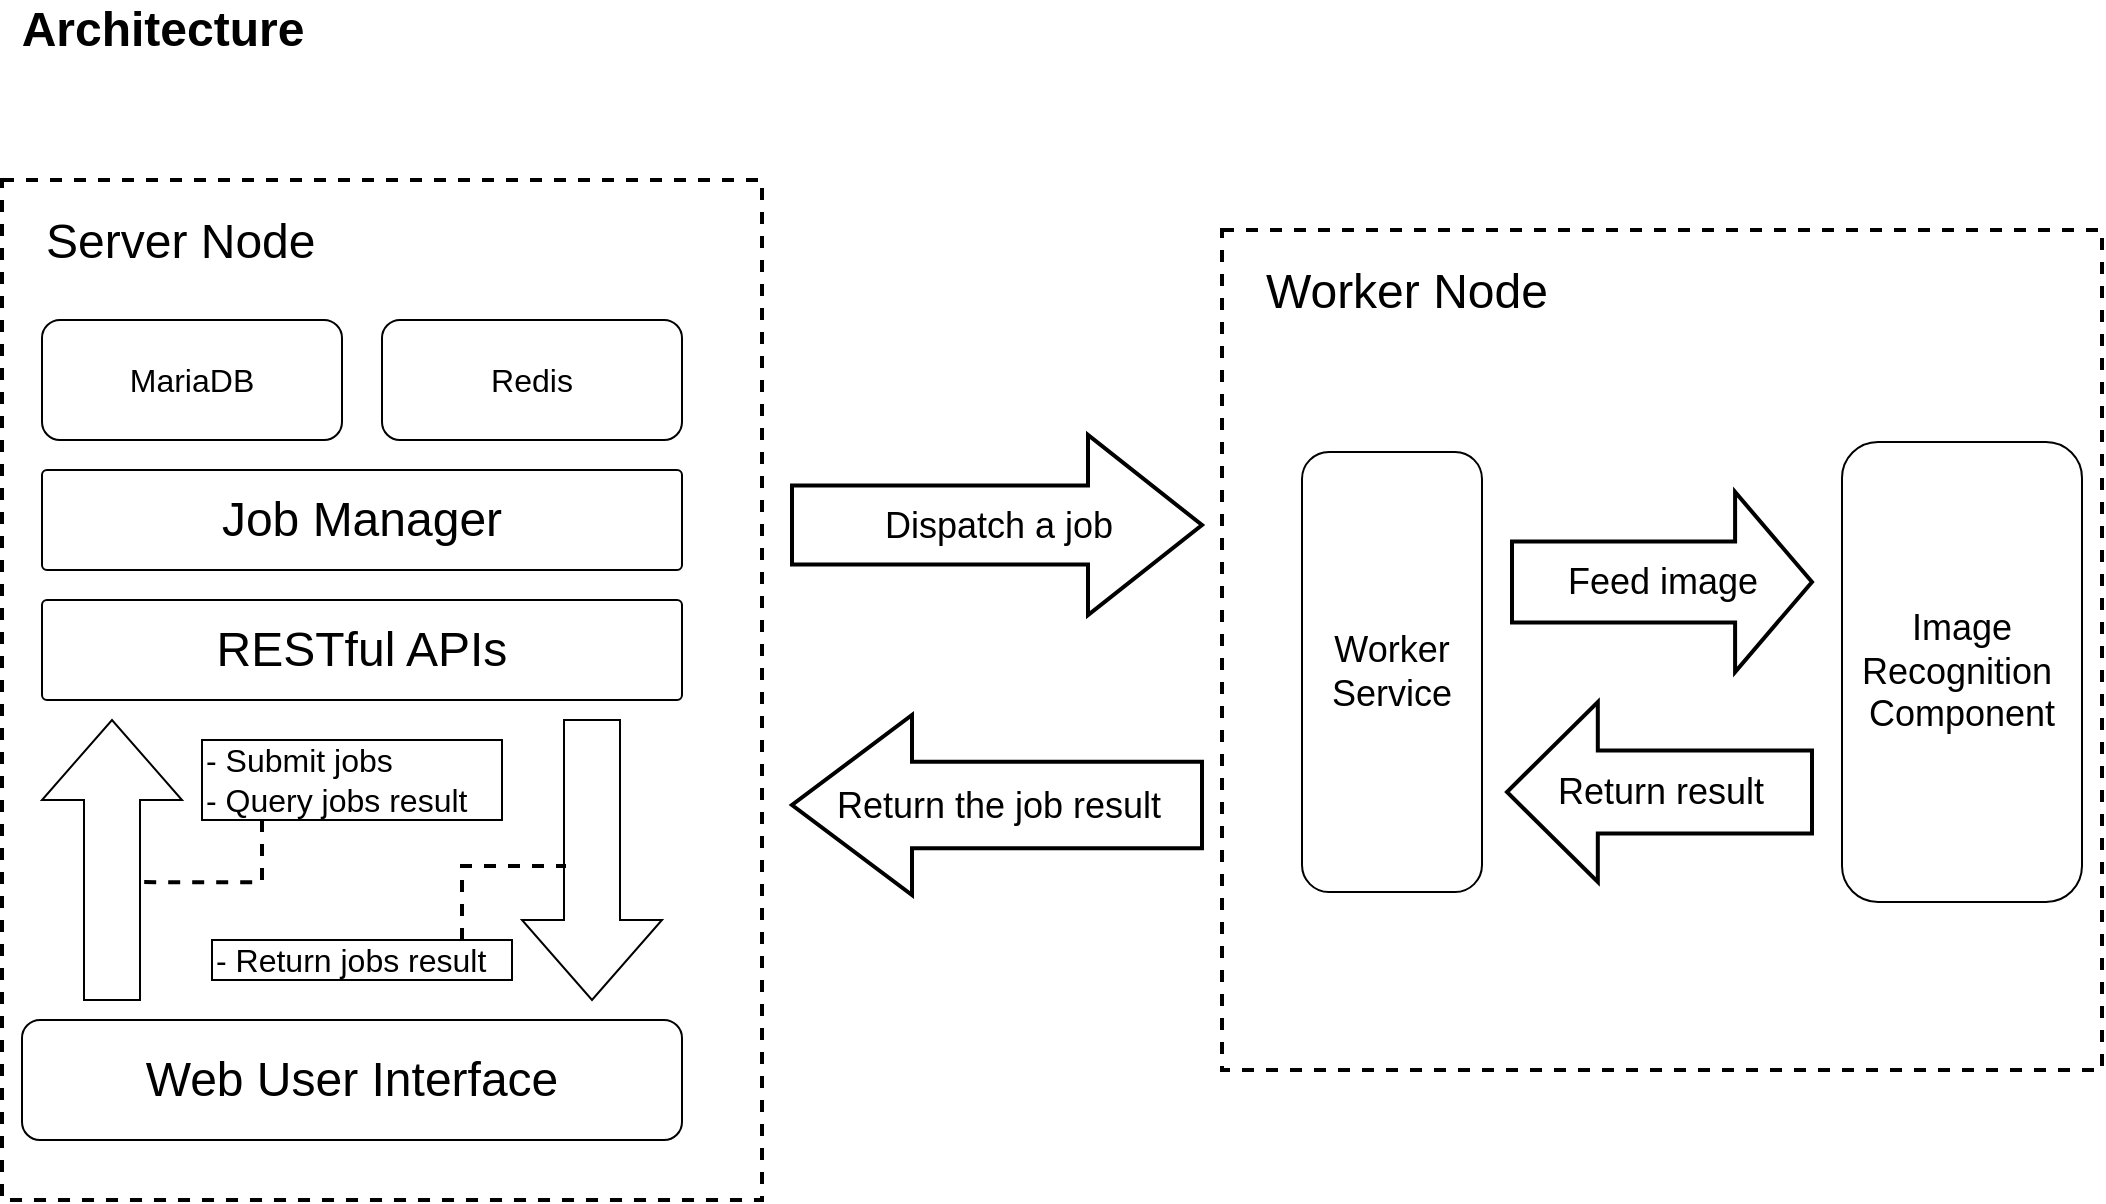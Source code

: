 <mxfile version="13.9.1" type="github" pages="2">
  <diagram id="QzmgXXAo4VwA-1DjOfG2" name="Architecture Diagram">
    <mxGraphModel dx="1293" dy="756" grid="1" gridSize="10" guides="1" tooltips="1" connect="1" arrows="1" fold="1" page="1" pageScale="1" pageWidth="850" pageHeight="1100" math="0" shadow="0">
      <root>
        <mxCell id="0" />
        <mxCell id="1" parent="0" />
        <mxCell id="m7dSKkvTJnaMtns3MKiU-33" value="" style="rounded=0;whiteSpace=wrap;html=1;strokeWidth=2;fontSize=16;align=center;dashed=1;fillColor=none;" parent="1" vertex="1">
          <mxGeometry x="640" y="165" width="440" height="420" as="geometry" />
        </mxCell>
        <mxCell id="m7dSKkvTJnaMtns3MKiU-19" value="" style="rounded=0;whiteSpace=wrap;html=1;strokeWidth=2;fontSize=16;align=center;dashed=1;fillColor=none;" parent="1" vertex="1">
          <mxGeometry x="30" y="140" width="380" height="510" as="geometry" />
        </mxCell>
        <mxCell id="m7dSKkvTJnaMtns3MKiU-1" value="Architecture&lt;br style=&quot;font-size: 24px;&quot;&gt;" style="text;html=1;align=center;verticalAlign=middle;resizable=0;points=[];autosize=1;fontSize=24;fontStyle=1" parent="1" vertex="1">
          <mxGeometry x="30" y="50" width="160" height="30" as="geometry" />
        </mxCell>
        <mxCell id="m7dSKkvTJnaMtns3MKiU-2" value="RESTful APIs" style="rounded=1;whiteSpace=wrap;html=1;fontSize=24;align=center;verticalAlign=middle;spacingLeft=0;spacingTop=0;arcSize=5;" parent="1" vertex="1">
          <mxGeometry x="50" y="350" width="320" height="50" as="geometry" />
        </mxCell>
        <mxCell id="m7dSKkvTJnaMtns3MKiU-6" value="Web User Interface" style="rounded=1;whiteSpace=wrap;html=1;fontSize=24;" parent="1" vertex="1">
          <mxGeometry x="40" y="560" width="330" height="60" as="geometry" />
        </mxCell>
        <mxCell id="m7dSKkvTJnaMtns3MKiU-7" value="&lt;span style=&quot;color: rgb(0, 0, 0); font-family: helvetica; font-size: 24px; font-style: normal; font-weight: 400; letter-spacing: normal; text-align: left; text-indent: 0px; text-transform: none; word-spacing: 0px; display: inline; float: none;&quot;&gt;Server Node&lt;/span&gt;" style="text;whiteSpace=wrap;html=1;fontSize=24;labelBackgroundColor=none;" parent="1" vertex="1">
          <mxGeometry x="50" y="150" width="160" height="40" as="geometry" />
        </mxCell>
        <mxCell id="m7dSKkvTJnaMtns3MKiU-16" value="" style="html=1;shadow=0;dashed=0;align=center;verticalAlign=middle;shape=mxgraph.arrows2.arrow;dy=0.6;dx=40;direction=north;notch=0;fontSize=24;" parent="1" vertex="1">
          <mxGeometry x="50" y="410" width="70" height="140" as="geometry" />
        </mxCell>
        <mxCell id="jvKtw1fGomuDU6FK7ucb-2" style="edgeStyle=orthogonalEdgeStyle;rounded=0;orthogonalLoop=1;jettySize=auto;html=1;entryX=0.421;entryY=0.717;entryDx=0;entryDy=0;entryPerimeter=0;fontSize=16;fontColor=#000000;dashed=1;endArrow=none;endFill=0;strokeWidth=2;" edge="1" parent="1" source="m7dSKkvTJnaMtns3MKiU-17" target="m7dSKkvTJnaMtns3MKiU-16">
          <mxGeometry relative="1" as="geometry">
            <Array as="points">
              <mxPoint x="160" y="491" />
            </Array>
          </mxGeometry>
        </mxCell>
        <mxCell id="m7dSKkvTJnaMtns3MKiU-17" value="- Submit jobs&lt;br&gt;- Query jobs result" style="text;html=1;align=left;verticalAlign=middle;resizable=0;points=[];autosize=1;fontSize=16;strokeColor=#000000;" parent="1" vertex="1">
          <mxGeometry x="130" y="420" width="150" height="40" as="geometry" />
        </mxCell>
        <mxCell id="m7dSKkvTJnaMtns3MKiU-18" value="MariaDB" style="rounded=1;whiteSpace=wrap;html=1;fontSize=16;align=center;" parent="1" vertex="1">
          <mxGeometry x="50" y="210" width="150" height="60" as="geometry" />
        </mxCell>
        <mxCell id="m7dSKkvTJnaMtns3MKiU-20" value="Redis" style="rounded=1;whiteSpace=wrap;html=1;fontSize=16;align=center;" parent="1" vertex="1">
          <mxGeometry x="220" y="210" width="150" height="60" as="geometry" />
        </mxCell>
        <mxCell id="m7dSKkvTJnaMtns3MKiU-21" value="Job Manager" style="rounded=1;whiteSpace=wrap;html=1;fontSize=24;align=center;verticalAlign=middle;spacingLeft=0;spacingTop=0;arcSize=5;" parent="1" vertex="1">
          <mxGeometry x="50" y="285" width="320" height="50" as="geometry" />
        </mxCell>
        <mxCell id="m7dSKkvTJnaMtns3MKiU-25" value="Worker Service" style="rounded=1;whiteSpace=wrap;html=1;fontSize=18;" parent="1" vertex="1">
          <mxGeometry x="680" y="276" width="90" height="220" as="geometry" />
        </mxCell>
        <mxCell id="m7dSKkvTJnaMtns3MKiU-26" value="" style="html=1;shadow=0;dashed=0;align=center;verticalAlign=middle;shape=mxgraph.arrows2.arrow;dy=0.6;dx=40;direction=north;notch=0;fontSize=24;rotation=-180;" parent="1" vertex="1">
          <mxGeometry x="290" y="410" width="70" height="140" as="geometry" />
        </mxCell>
        <mxCell id="jvKtw1fGomuDU6FK7ucb-3" style="edgeStyle=orthogonalEdgeStyle;rounded=0;orthogonalLoop=1;jettySize=auto;html=1;dashed=1;endArrow=none;endFill=0;strokeColor=#000000;fontSize=16;fontColor=#000000;strokeWidth=2;" edge="1" parent="1" source="m7dSKkvTJnaMtns3MKiU-27">
          <mxGeometry relative="1" as="geometry">
            <mxPoint x="312" y="483" as="targetPoint" />
            <Array as="points">
              <mxPoint x="260" y="483" />
              <mxPoint x="312" y="483" />
            </Array>
          </mxGeometry>
        </mxCell>
        <mxCell id="m7dSKkvTJnaMtns3MKiU-27" value="- Return jobs result" style="text;html=1;align=left;verticalAlign=middle;resizable=0;points=[];autosize=1;fontSize=16;strokeColor=#000000;" parent="1" vertex="1">
          <mxGeometry x="135" y="520" width="150" height="20" as="geometry" />
        </mxCell>
        <mxCell id="m7dSKkvTJnaMtns3MKiU-34" value="&lt;span style=&quot;font-family: &amp;#34;helvetica&amp;#34; ; font-size: 24px ; font-style: normal ; font-weight: 400 ; letter-spacing: normal ; text-align: left ; text-indent: 0px ; text-transform: none ; word-spacing: 0px ; display: inline ; float: none&quot;&gt;Worker Node&lt;/span&gt;" style="text;whiteSpace=wrap;html=1;fontSize=24;fillOpacity=100;rounded=0;labelBackgroundColor=none;" parent="1" vertex="1">
          <mxGeometry x="660" y="175" width="160" height="40" as="geometry" />
        </mxCell>
        <mxCell id="m7dSKkvTJnaMtns3MKiU-36" value="Dispatch a job" style="html=1;shadow=0;dashed=0;align=center;verticalAlign=middle;shape=mxgraph.arrows2.arrow;dy=0.56;dx=57;notch=0;rounded=0;labelBackgroundColor=none;strokeWidth=2;fillColor=none;fontSize=18;fontColor=#000000;" parent="1" vertex="1">
          <mxGeometry x="425" y="267.5" width="205" height="90" as="geometry" />
        </mxCell>
        <mxCell id="m7dSKkvTJnaMtns3MKiU-41" value="Return the job result" style="html=1;shadow=0;dashed=0;align=center;verticalAlign=middle;shape=mxgraph.arrows2.arrow;dy=0.52;dx=60;flipH=1;notch=0;rounded=0;labelBackgroundColor=none;strokeWidth=2;fillColor=none;fontSize=18;fontColor=#000000;" parent="1" vertex="1">
          <mxGeometry x="425" y="407.5" width="205" height="90" as="geometry" />
        </mxCell>
        <mxCell id="jvKtw1fGomuDU6FK7ucb-5" value="Image Recognition&amp;nbsp; Component" style="rounded=1;whiteSpace=wrap;html=1;fontSize=18;" vertex="1" parent="1">
          <mxGeometry x="950" y="271" width="120" height="230" as="geometry" />
        </mxCell>
        <mxCell id="jvKtw1fGomuDU6FK7ucb-6" value="Feed image" style="html=1;shadow=0;dashed=0;align=center;verticalAlign=middle;shape=mxgraph.arrows2.arrow;dy=0.55;dx=38.45;notch=0;rounded=0;labelBackgroundColor=none;strokeWidth=2;fillColor=none;fontSize=18;fontColor=#000000;" vertex="1" parent="1">
          <mxGeometry x="785" y="296" width="150" height="90" as="geometry" />
        </mxCell>
        <mxCell id="jvKtw1fGomuDU6FK7ucb-7" value="Return result" style="html=1;shadow=0;dashed=0;align=center;verticalAlign=middle;shape=mxgraph.arrows2.arrow;dy=0.54;dx=45.41;flipH=1;notch=0;rounded=0;labelBackgroundColor=none;strokeWidth=2;fillColor=none;fontSize=18;fontColor=#000000;" vertex="1" parent="1">
          <mxGeometry x="782.5" y="401" width="152.5" height="90" as="geometry" />
        </mxCell>
      </root>
    </mxGraphModel>
  </diagram>
  <diagram id="A6-VeQpD2TLcOqJTj3rl" name="Sequence Diagram">
    <mxGraphModel dx="1422" dy="832" grid="1" gridSize="10" guides="1" tooltips="1" connect="1" arrows="1" fold="1" page="1" pageScale="1" pageWidth="850" pageHeight="1100" math="0" shadow="0">
      <root>
        <mxCell id="-pPJ-hLH837CRzEJVFlE-0" />
        <mxCell id="-pPJ-hLH837CRzEJVFlE-1" parent="-pPJ-hLH837CRzEJVFlE-0" />
        <mxCell id="zMNfwmnB_cAAEGCh0MZv-4" value="" style="shape=umlLifeline;participant=umlActor;perimeter=lifelinePerimeter;whiteSpace=wrap;html=1;container=1;collapsible=0;recursiveResize=0;verticalAlign=top;spacingTop=36;outlineConnect=0;rounded=0;labelBackgroundColor=none;strokeWidth=2;fillColor=none;fontSize=18;fontColor=#000000;align=left;" vertex="1" parent="-pPJ-hLH837CRzEJVFlE-1">
          <mxGeometry x="35" y="80" width="20" height="570" as="geometry" />
        </mxCell>
        <mxCell id="zMNfwmnB_cAAEGCh0MZv-5" value="" style="shape=umlLifeline;participant=umlControl;perimeter=lifelinePerimeter;whiteSpace=wrap;html=1;container=1;collapsible=0;recursiveResize=0;verticalAlign=top;spacingTop=36;outlineConnect=0;rounded=0;labelBackgroundColor=none;strokeWidth=2;fillColor=none;fontSize=18;fontColor=#000000;align=left;" vertex="1" parent="-pPJ-hLH837CRzEJVFlE-1">
          <mxGeometry x="185" y="80" width="40" height="570" as="geometry" />
        </mxCell>
        <mxCell id="zMNfwmnB_cAAEGCh0MZv-10" value="" style="html=1;points=[];perimeter=orthogonalPerimeter;rounded=0;labelBackgroundColor=none;strokeWidth=2;fillColor=#fa6800;fontSize=16;fontColor=#ffffff;align=left;" vertex="1" parent="zMNfwmnB_cAAEGCh0MZv-5">
          <mxGeometry x="15" y="90" width="10" height="180" as="geometry" />
        </mxCell>
        <mxCell id="zMNfwmnB_cAAEGCh0MZv-6" value="User" style="text;html=1;align=center;verticalAlign=middle;resizable=0;points=[];autosize=1;fontSize=16;fontColor=#000000;" vertex="1" parent="-pPJ-hLH837CRzEJVFlE-1">
          <mxGeometry x="20" y="40" width="50" height="20" as="geometry" />
        </mxCell>
        <mxCell id="zMNfwmnB_cAAEGCh0MZv-7" value="Web User Interface" style="text;html=1;align=center;verticalAlign=middle;resizable=0;points=[];autosize=1;fontSize=16;fontColor=#000000;" vertex="1" parent="-pPJ-hLH837CRzEJVFlE-1">
          <mxGeometry x="130" y="40" width="150" height="20" as="geometry" />
        </mxCell>
        <mxCell id="zMNfwmnB_cAAEGCh0MZv-8" value="" style="shape=umlLifeline;participant=umlBoundary;perimeter=lifelinePerimeter;whiteSpace=wrap;html=1;container=1;collapsible=0;recursiveResize=0;verticalAlign=top;spacingTop=36;outlineConnect=0;rounded=0;labelBackgroundColor=none;strokeWidth=2;fillColor=none;fontSize=16;fontColor=#000000;align=left;" vertex="1" parent="-pPJ-hLH837CRzEJVFlE-1">
          <mxGeometry x="375" y="80" width="50" height="570" as="geometry" />
        </mxCell>
        <mxCell id="zMNfwmnB_cAAEGCh0MZv-14" value="" style="html=1;points=[];perimeter=orthogonalPerimeter;rounded=0;labelBackgroundColor=none;strokeWidth=2;fillColor=#fa6800;fontSize=16;fontColor=#ffffff;align=left;" vertex="1" parent="zMNfwmnB_cAAEGCh0MZv-8">
          <mxGeometry x="20" y="120" width="10" height="130" as="geometry" />
        </mxCell>
        <mxCell id="zMNfwmnB_cAAEGCh0MZv-9" value="Jobs Manager Service" style="text;html=1;align=center;verticalAlign=middle;resizable=0;points=[];autosize=1;fontSize=16;fontColor=#000000;" vertex="1" parent="-pPJ-hLH837CRzEJVFlE-1">
          <mxGeometry x="315" y="40" width="170" height="20" as="geometry" />
        </mxCell>
        <mxCell id="zMNfwmnB_cAAEGCh0MZv-11" value="- choose to &lt;br&gt;upload an image" style="html=1;verticalAlign=bottom;endArrow=block;entryX=0;entryY=0;fontSize=16;fontColor=#000000;" edge="1" target="zMNfwmnB_cAAEGCh0MZv-10" parent="-pPJ-hLH837CRzEJVFlE-1">
          <mxGeometry relative="1" as="geometry">
            <mxPoint x="45" y="170" as="sourcePoint" />
          </mxGeometry>
        </mxCell>
        <mxCell id="zMNfwmnB_cAAEGCh0MZv-12" value="return: display&lt;br&gt;all job status" style="html=1;verticalAlign=bottom;endArrow=open;dashed=1;endSize=8;exitX=0;exitY=0.95;fontSize=16;fontColor=#000000;" edge="1" source="zMNfwmnB_cAAEGCh0MZv-10" parent="-pPJ-hLH837CRzEJVFlE-1" target="zMNfwmnB_cAAEGCh0MZv-4">
          <mxGeometry relative="1" as="geometry">
            <mxPoint x="45" y="246" as="targetPoint" />
          </mxGeometry>
        </mxCell>
        <mxCell id="zMNfwmnB_cAAEGCh0MZv-15" value="- upload an image" style="html=1;verticalAlign=bottom;endArrow=block;entryX=0;entryY=0;fontSize=16;fontColor=#000000;" edge="1" parent="-pPJ-hLH837CRzEJVFlE-1" target="zMNfwmnB_cAAEGCh0MZv-14" source="zMNfwmnB_cAAEGCh0MZv-10">
          <mxGeometry relative="1" as="geometry">
            <mxPoint x="210" y="220" as="sourcePoint" />
          </mxGeometry>
        </mxCell>
        <mxCell id="zMNfwmnB_cAAEGCh0MZv-16" value="return: all job status" style="html=1;verticalAlign=bottom;endArrow=open;dashed=1;endSize=8;exitX=0;exitY=0.95;fontSize=16;fontColor=#000000;" edge="1" parent="-pPJ-hLH837CRzEJVFlE-1" source="zMNfwmnB_cAAEGCh0MZv-14" target="zMNfwmnB_cAAEGCh0MZv-10">
          <mxGeometry relative="1" as="geometry">
            <mxPoint x="210" y="296" as="targetPoint" />
          </mxGeometry>
        </mxCell>
        <mxCell id="zMNfwmnB_cAAEGCh0MZv-20" value="" style="shape=umlLifeline;participant=umlEntity;perimeter=lifelinePerimeter;whiteSpace=wrap;html=1;container=1;collapsible=0;recursiveResize=0;verticalAlign=top;spacingTop=36;outlineConnect=0;rounded=0;labelBackgroundColor=none;strokeColor=#000000;strokeWidth=2;fillColor=none;fontSize=16;fontColor=#000000;align=left;" vertex="1" parent="-pPJ-hLH837CRzEJVFlE-1">
          <mxGeometry x="570" y="80" width="40" height="560" as="geometry" />
        </mxCell>
        <mxCell id="zMNfwmnB_cAAEGCh0MZv-21" value="Redis Service" style="text;html=1;align=center;verticalAlign=middle;resizable=0;points=[];autosize=1;fontSize=16;fontColor=#000000;" vertex="1" parent="-pPJ-hLH837CRzEJVFlE-1">
          <mxGeometry x="535" y="40" width="110" height="20" as="geometry" />
        </mxCell>
        <mxCell id="zMNfwmnB_cAAEGCh0MZv-22" value="" style="shape=umlLifeline;participant=umlEntity;perimeter=lifelinePerimeter;whiteSpace=wrap;html=1;container=1;collapsible=0;recursiveResize=0;verticalAlign=top;spacingTop=36;outlineConnect=0;rounded=0;labelBackgroundColor=none;strokeColor=#000000;strokeWidth=2;fillColor=none;fontSize=16;fontColor=#000000;align=left;" vertex="1" parent="-pPJ-hLH837CRzEJVFlE-1">
          <mxGeometry x="740" y="80" width="40" height="560" as="geometry" />
        </mxCell>
        <mxCell id="zMNfwmnB_cAAEGCh0MZv-24" value="" style="html=1;points=[];perimeter=orthogonalPerimeter;rounded=0;labelBackgroundColor=none;strokeWidth=2;fillColor=#fa6800;fontSize=16;fontColor=#ffffff;align=left;" vertex="1" parent="zMNfwmnB_cAAEGCh0MZv-22">
          <mxGeometry x="15" y="150" width="10" height="80" as="geometry" />
        </mxCell>
        <mxCell id="zMNfwmnB_cAAEGCh0MZv-23" value="MariaDB Service" style="text;html=1;align=center;verticalAlign=middle;resizable=0;points=[];autosize=1;fontSize=16;fontColor=#000000;" vertex="1" parent="-pPJ-hLH837CRzEJVFlE-1">
          <mxGeometry x="690" y="40" width="140" height="20" as="geometry" />
        </mxCell>
        <mxCell id="zMNfwmnB_cAAEGCh0MZv-25" value="- insert a job record" style="html=1;verticalAlign=bottom;endArrow=block;entryX=0;entryY=0;fontSize=16;fontColor=#000000;" edge="1" parent="-pPJ-hLH837CRzEJVFlE-1" target="zMNfwmnB_cAAEGCh0MZv-24" source="zMNfwmnB_cAAEGCh0MZv-14">
          <mxGeometry relative="1" as="geometry">
            <mxPoint x="410" y="230" as="sourcePoint" />
          </mxGeometry>
        </mxCell>
        <mxCell id="zMNfwmnB_cAAEGCh0MZv-26" value="return: sucess or error" style="html=1;verticalAlign=bottom;endArrow=open;dashed=1;endSize=8;exitX=0;exitY=0.95;fontSize=16;fontColor=#000000;" edge="1" parent="-pPJ-hLH837CRzEJVFlE-1" source="zMNfwmnB_cAAEGCh0MZv-24" target="zMNfwmnB_cAAEGCh0MZv-14">
          <mxGeometry relative="1" as="geometry">
            <mxPoint x="410" y="306" as="targetPoint" />
          </mxGeometry>
        </mxCell>
      </root>
    </mxGraphModel>
  </diagram>
</mxfile>
